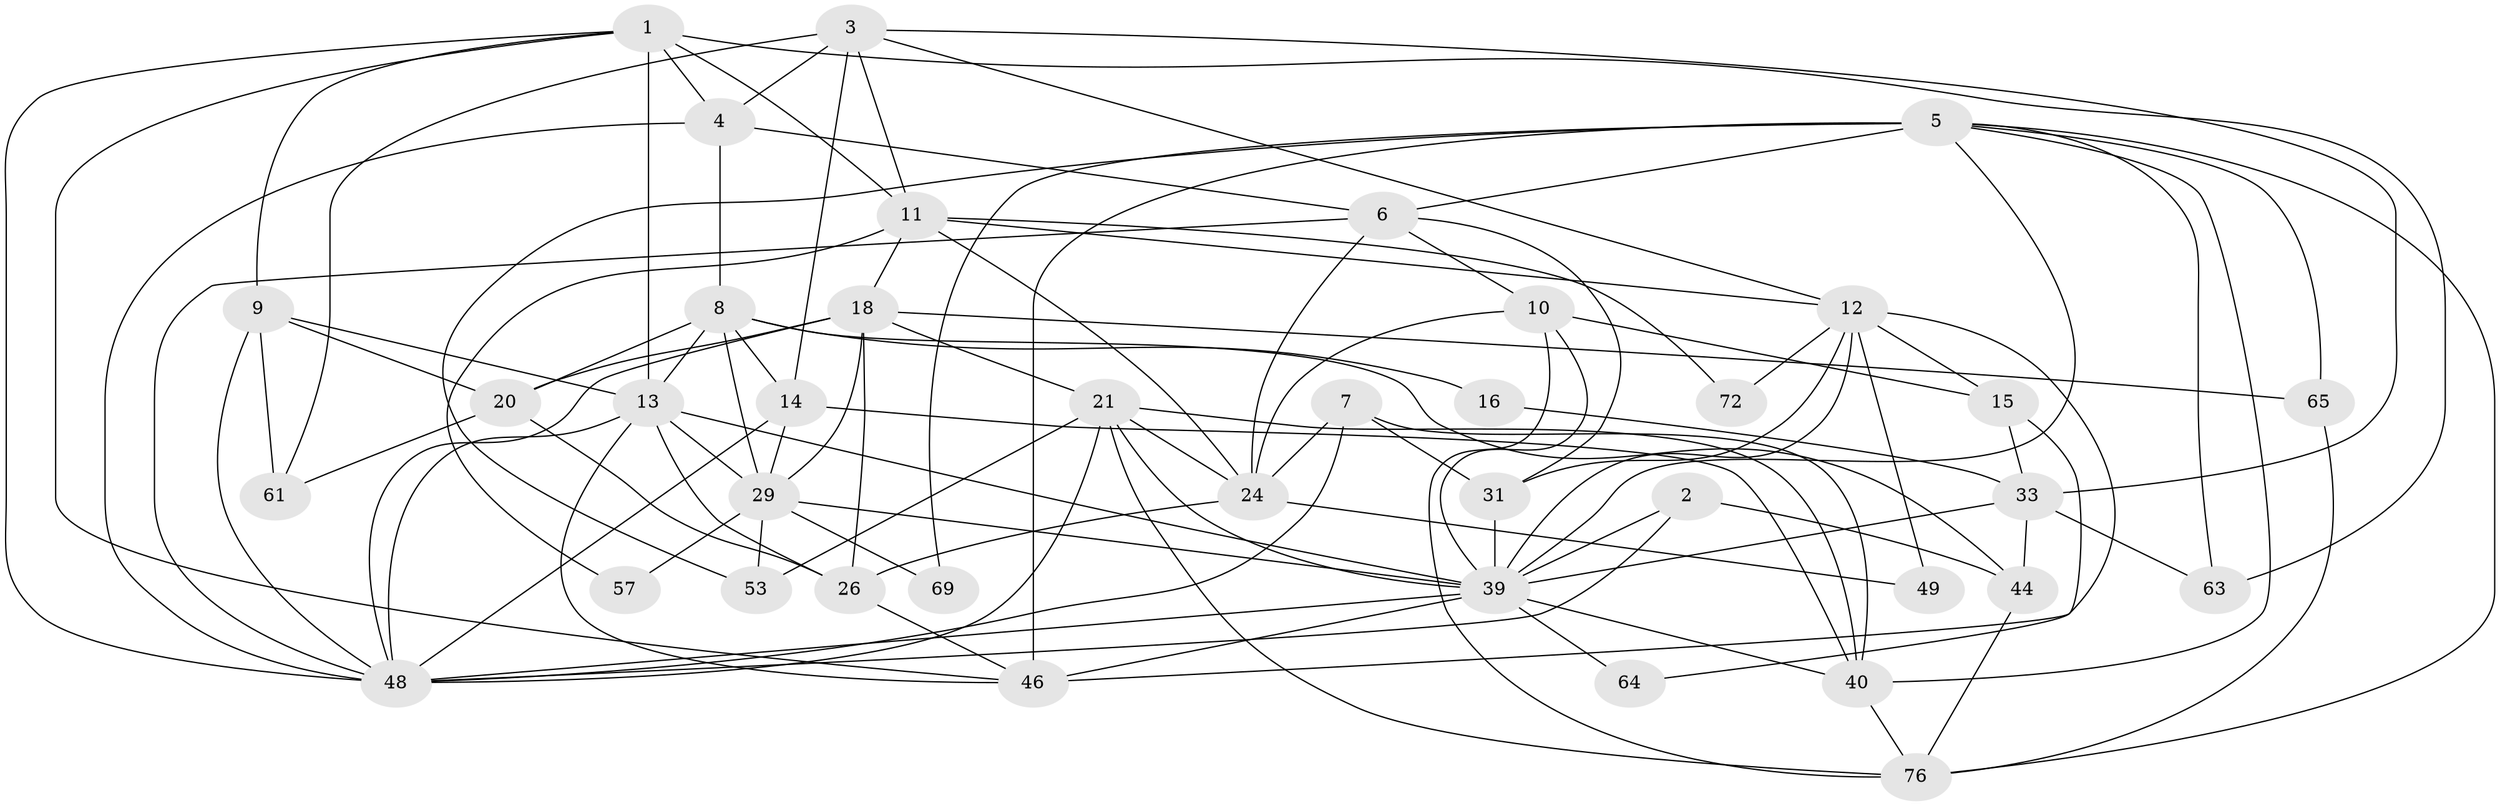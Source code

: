 // original degree distribution, {3: 0.3076923076923077, 2: 0.1282051282051282, 5: 0.1794871794871795, 6: 0.15384615384615385, 4: 0.20512820512820512, 7: 0.02564102564102564}
// Generated by graph-tools (version 1.1) at 2025/15/03/09/25 04:15:14]
// undirected, 39 vertices, 104 edges
graph export_dot {
graph [start="1"]
  node [color=gray90,style=filled];
  1 [super="+28"];
  2 [super="+35"];
  3 [super="+36"];
  4 [super="+23"];
  5 [super="+34+17"];
  6 [super="+22"];
  7 [super="+51"];
  8 [super="+62"];
  9;
  10 [super="+19"];
  11 [super="+68+73"];
  12 [super="+74+78"];
  13 [super="+70+38"];
  14 [super="+30"];
  15;
  16;
  18 [super="+27"];
  20 [super="+55"];
  21 [super="+25"];
  24 [super="+45+67"];
  26 [super="+75"];
  29 [super="+47+41"];
  31;
  33 [super="+43"];
  39 [super="+60+58"];
  40 [super="+66+42"];
  44;
  46 [super="+77"];
  48 [super="+52+59"];
  49;
  53;
  57;
  61;
  63;
  64;
  65;
  69;
  72;
  76;
  1 -- 11;
  1 -- 9;
  1 -- 46;
  1 -- 63;
  1 -- 13;
  1 -- 4;
  1 -- 48;
  2 -- 44;
  2 -- 39;
  2 -- 48;
  3 -- 12;
  3 -- 14;
  3 -- 33;
  3 -- 4;
  3 -- 11;
  3 -- 61;
  4 -- 8;
  4 -- 48;
  4 -- 6;
  5 -- 46 [weight=3];
  5 -- 53;
  5 -- 65;
  5 -- 69;
  5 -- 39;
  5 -- 76;
  5 -- 63;
  5 -- 6;
  5 -- 40 [weight=2];
  6 -- 10;
  6 -- 24;
  6 -- 31;
  6 -- 48;
  7 -- 24;
  7 -- 31 [weight=2];
  7 -- 48;
  7 -- 40;
  8 -- 14;
  8 -- 44;
  8 -- 13 [weight=2];
  8 -- 20;
  8 -- 16;
  8 -- 29;
  9 -- 48;
  9 -- 61;
  9 -- 20;
  9 -- 13;
  10 -- 15;
  10 -- 24;
  10 -- 76;
  10 -- 39;
  11 -- 12;
  11 -- 24 [weight=2];
  11 -- 57;
  11 -- 72;
  11 -- 18;
  12 -- 46 [weight=2];
  12 -- 39;
  12 -- 49;
  12 -- 72;
  12 -- 31;
  12 -- 15;
  13 -- 39;
  13 -- 48 [weight=2];
  13 -- 26;
  13 -- 29;
  13 -- 46;
  14 -- 29;
  14 -- 40;
  14 -- 48;
  15 -- 64;
  15 -- 33;
  16 -- 33;
  18 -- 20;
  18 -- 26;
  18 -- 65;
  18 -- 21;
  18 -- 29 [weight=2];
  18 -- 48;
  20 -- 61;
  20 -- 26;
  21 -- 76;
  21 -- 39;
  21 -- 40;
  21 -- 53;
  21 -- 24;
  21 -- 48;
  24 -- 49;
  24 -- 26;
  26 -- 46;
  29 -- 53;
  29 -- 69;
  29 -- 57;
  29 -- 39;
  31 -- 39;
  33 -- 63;
  33 -- 39;
  33 -- 44;
  39 -- 64;
  39 -- 48;
  39 -- 40;
  39 -- 46;
  40 -- 76;
  44 -- 76;
  65 -- 76;
}
